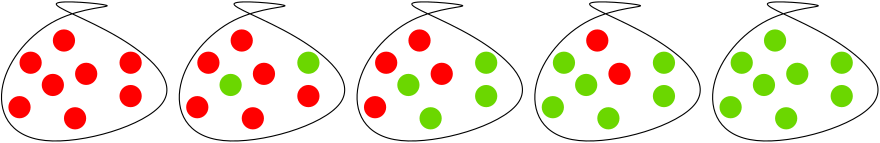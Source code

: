 <?xml version="1.0"?>
<!DOCTYPE ipe SYSTEM "ipe.dtd">
<ipe version="70218" creator="Ipe 7.2.28">
<info created="D:20251002185439" modified="D:20251002185439"/>
<ipestyle name="basic">
<symbol name="arrow/arc(spx)">
<path stroke="sym-stroke" fill="sym-stroke" pen="sym-pen">
0 0 m
-1 0.333 l
-1 -0.333 l
h
</path>
</symbol>
<symbol name="arrow/farc(spx)">
<path stroke="sym-stroke" fill="white" pen="sym-pen">
0 0 m
-1 0.333 l
-1 -0.333 l
h
</path>
</symbol>
<symbol name="arrow/ptarc(spx)">
<path stroke="sym-stroke" fill="sym-stroke" pen="sym-pen">
0 0 m
-1 0.333 l
-0.8 0 l
-1 -0.333 l
h
</path>
</symbol>
<symbol name="arrow/fptarc(spx)">
<path stroke="sym-stroke" fill="white" pen="sym-pen">
0 0 m
-1 0.333 l
-0.8 0 l
-1 -0.333 l
h
</path>
</symbol>
<symbol name="mark/circle(sx)" transformations="translations">
<path fill="sym-stroke">
0.6 0 0 0.6 0 0 e
0.4 0 0 0.4 0 0 e
</path>
</symbol>
<symbol name="mark/disk(sx)" transformations="translations">
<path fill="sym-stroke">
0.6 0 0 0.6 0 0 e
</path>
</symbol>
<symbol name="mark/fdisk(sfx)" transformations="translations">
<group>
<path fill="sym-fill">
0.5 0 0 0.5 0 0 e
</path>
<path fill="sym-stroke" fillrule="eofill">
0.6 0 0 0.6 0 0 e
0.4 0 0 0.4 0 0 e
</path>
</group>
</symbol>
<symbol name="mark/box(sx)" transformations="translations">
<path fill="sym-stroke" fillrule="eofill">
-0.6 -0.6 m
0.6 -0.6 l
0.6 0.6 l
-0.6 0.6 l
h
-0.4 -0.4 m
0.4 -0.4 l
0.4 0.4 l
-0.4 0.4 l
h
</path>
</symbol>
<symbol name="mark/square(sx)" transformations="translations">
<path fill="sym-stroke">
-0.6 -0.6 m
0.6 -0.6 l
0.6 0.6 l
-0.6 0.6 l
h
</path>
</symbol>
<symbol name="mark/fsquare(sfx)" transformations="translations">
<group>
<path fill="sym-fill">
-0.5 -0.5 m
0.5 -0.5 l
0.5 0.5 l
-0.5 0.5 l
h
</path>
<path fill="sym-stroke" fillrule="eofill">
-0.6 -0.6 m
0.6 -0.6 l
0.6 0.6 l
-0.6 0.6 l
h
-0.4 -0.4 m
0.4 -0.4 l
0.4 0.4 l
-0.4 0.4 l
h
</path>
</group>
</symbol>
<symbol name="mark/cross(sx)" transformations="translations">
<group>
<path fill="sym-stroke">
-0.43 -0.57 m
0.57 0.43 l
0.43 0.57 l
-0.57 -0.43 l
h
</path>
<path fill="sym-stroke">
-0.43 0.57 m
0.57 -0.43 l
0.43 -0.57 l
-0.57 0.43 l
h
</path>
</group>
</symbol>
<symbol name="arrow/fnormal(spx)">
<path stroke="sym-stroke" fill="white" pen="sym-pen">
0 0 m
-1 0.333 l
-1 -0.333 l
h
</path>
</symbol>
<symbol name="arrow/pointed(spx)">
<path stroke="sym-stroke" fill="sym-stroke" pen="sym-pen">
0 0 m
-1 0.333 l
-0.8 0 l
-1 -0.333 l
h
</path>
</symbol>
<symbol name="arrow/fpointed(spx)">
<path stroke="sym-stroke" fill="white" pen="sym-pen">
0 0 m
-1 0.333 l
-0.8 0 l
-1 -0.333 l
h
</path>
</symbol>
<symbol name="arrow/linear(spx)">
<path stroke="sym-stroke" pen="sym-pen">
-1 0.333 m
0 0 l
-1 -0.333 l
</path>
</symbol>
<symbol name="arrow/fdouble(spx)">
<path stroke="sym-stroke" fill="white" pen="sym-pen">
0 0 m
-1 0.333 l
-1 -0.333 l
h
-1 0 m
-2 0.333 l
-2 -0.333 l
h
</path>
</symbol>
<symbol name="arrow/double(spx)">
<path stroke="sym-stroke" fill="sym-stroke" pen="sym-pen">
0 0 m
-1 0.333 l
-1 -0.333 l
h
-1 0 m
-2 0.333 l
-2 -0.333 l
h
</path>
</symbol>
<symbol name="arrow/mid-normal(spx)">
<path stroke="sym-stroke" fill="sym-stroke" pen="sym-pen">
0.5 0 m
-0.5 0.333 l
-0.5 -0.333 l
h
</path>
</symbol>
<symbol name="arrow/mid-fnormal(spx)">
<path stroke="sym-stroke" fill="white" pen="sym-pen">
0.5 0 m
-0.5 0.333 l
-0.5 -0.333 l
h
</path>
</symbol>
<symbol name="arrow/mid-pointed(spx)">
<path stroke="sym-stroke" fill="sym-stroke" pen="sym-pen">
0.5 0 m
-0.5 0.333 l
-0.3 0 l
-0.5 -0.333 l
h
</path>
</symbol>
<symbol name="arrow/mid-fpointed(spx)">
<path stroke="sym-stroke" fill="white" pen="sym-pen">
0.5 0 m
-0.5 0.333 l
-0.3 0 l
-0.5 -0.333 l
h
</path>
</symbol>
<symbol name="arrow/mid-double(spx)">
<path stroke="sym-stroke" fill="sym-stroke" pen="sym-pen">
1 0 m
0 0.333 l
0 -0.333 l
h
0 0 m
-1 0.333 l
-1 -0.333 l
h
</path>
</symbol>
<symbol name="arrow/mid-fdouble(spx)">
<path stroke="sym-stroke" fill="white" pen="sym-pen">
1 0 m
0 0.333 l
0 -0.333 l
h
0 0 m
-1 0.333 l
-1 -0.333 l
h
</path>
</symbol>
<anglesize name="22.5 deg" value="22.5"/>
<anglesize name="30 deg" value="30"/>
<anglesize name="45 deg" value="45"/>
<anglesize name="60 deg" value="60"/>
<anglesize name="90 deg" value="90"/>
<arrowsize name="large" value="10"/>
<arrowsize name="small" value="5"/>
<arrowsize name="tiny" value="3"/>
<color name="blue" value="0 0 1"/>
<color name="brown" value="0.647 0.165 0.165"/>
<color name="darkblue" value="0 0 0.545"/>
<color name="darkcyan" value="0 0.545 0.545"/>
<color name="darkgray" value="0.663"/>
<color name="darkgreen" value="0 0.392 0"/>
<color name="darkmagenta" value="0.545 0 0.545"/>
<color name="darkorange" value="1 0.549 0"/>
<color name="darkred" value="0.545 0 0"/>
<color name="gold" value="1 0.843 0"/>
<color name="gray" value="0.745"/>
<color name="green" value="0 1 0"/>
<color name="lightblue" value="0.678 0.847 0.902"/>
<color name="lightcyan" value="0.878 1 1"/>
<color name="lightgray" value="0.827"/>
<color name="lightgreen" value="0.565 0.933 0.565"/>
<color name="lightyellow" value="1 1 0.878"/>
<color name="navy" value="0 0 0.502"/>
<color name="orange" value="1 0.647 0"/>
<color name="pink" value="1 0.753 0.796"/>
<color name="purple" value="0.627 0.125 0.941"/>
<color name="red" value="1 0 0"/>
<color name="seagreen" value="0.18 0.545 0.341"/>
<color name="turquoise" value="0.251 0.878 0.816"/>
<color name="violet" value="0.933 0.51 0.933"/>
<color name="yellow" value="1 1 0"/>
<dashstyle name="dash dot dotted" value="[4 2 1 2 1 2] 0"/>
<dashstyle name="dash dotted" value="[4 2 1 2] 0"/>
<dashstyle name="dashed" value="[4] 0"/>
<dashstyle name="dotted" value="[1 3] 0"/>
<gridsize name="10 pts (~3.5 mm)" value="10"/>
<gridsize name="14 pts (~5 mm)" value="14"/>
<gridsize name="16 pts (~6 mm)" value="16"/>
<gridsize name="20 pts (~7 mm)" value="20"/>
<gridsize name="28 pts (~10 mm)" value="28"/>
<gridsize name="32 pts (~12 mm)" value="32"/>
<gridsize name="4 pts" value="4"/>
<gridsize name="56 pts (~20 mm)" value="56"/>
<gridsize name="8 pts (~3 mm)" value="8"/>
<opacity name="10%" value="0.1"/>
<opacity name="30%" value="0.3"/>
<opacity name="50%" value="0.5"/>
<opacity name="75%" value="0.75"/>
<pen name="fat" value="1.2"/>
<pen name="heavier" value="0.8"/>
<pen name="ultrafat" value="2"/>
<symbolsize name="large" value="5"/>
<symbolsize name="small" value="2"/>
<symbolsize name="tiny" value="1.1"/>
<textsize name="Huge" value="\Huge"/>
<textsize name="LARGE" value="\LARGE"/>
<textsize name="Large" value="\Large"/>
<textsize name="footnote" value="\footnotesize"/>
<textsize name="huge" value="\huge"/>
<textsize name="large" value="\large"/>
<textsize name="script" value="\scriptsize"/>
<textsize name="small" value="\small"/>
<textsize name="tiny" value="\tiny"/>
<textstyle name="center" begin="\begin{center}" end="\end{center}"/>
<textstyle name="item" begin="\begin{itemize}\item{}" end="\end{itemize}"/>
<textstyle name="itemize" begin="\begin{itemize}" end="\end{itemize}"/>
<tiling name="falling" angle="-60" step="4" width="1"/>
<tiling name="rising" angle="30" step="4" width="1"/>
</ipestyle>
<page>
<layer name="alpha"/>
<view layers="alpha" active="alpha"/>
<path layer="alpha" stroke="black">
184 724
160 696
172 668
240 688
208 716
172 728
216 724 u
</path>
<path fill="1 0 0">
4 0 0 4 188 712 e
</path>
<path matrix="1 0 0 1 -12 -8" fill="1 0 0">
4 0 0 4 188 712 e
</path>
<path matrix="1 0 0 1 -16 -24" fill="1 0 0">
4 0 0 4 188 712 e
</path>
<path matrix="1 0 0 1 -4 -16" fill="1 0 0">
4 0 0 4 188 712 e
</path>
<path matrix="1 0 0 1 8 -12" fill="1 0 0">
4 0 0 4 188 712 e
</path>
<path matrix="1 0 0 1 24 -8" fill="1 0 0">
4 0 0 4 188 712 e
</path>
<path matrix="1 0 0 1 24 -20" fill="1 0 0">
4 0 0 4 188 712 e
</path>
<path matrix="1 0 0 1 4 -28" fill="1 0 0">
4 0 0 4 188 712 e
</path>
<path matrix="1 0 0 1 64 0" stroke="black">
184 724
160 696
172 668
240 688
208 716
172 728
216 724 u
</path>
<path matrix="1 0 0 1 64 0" fill="1 0 0">
4 0 0 4 188 712 e
</path>
<path matrix="1 0 0 1 52 -8" fill="1 0 0">
4 0 0 4 188 712 e
</path>
<path matrix="1 0 0 1 48 -24" fill="1 0 0">
4 0 0 4 188 712 e
</path>
<path matrix="1 0 0 1 60 -16" fill="0.42 0.843 0">
4 0 0 4 188 712 e
</path>
<path matrix="1 0 0 1 72 -12" fill="1 0 0">
4 0 0 4 188 712 e
</path>
<path matrix="1 0 0 1 88 -8" fill="0.42 0.843 0">
4 0 0 4 188 712 e
</path>
<path matrix="1 0 0 1 88 -20" fill="1 0 0">
4 0 0 4 188 712 e
</path>
<path matrix="1 0 0 1 68 -28" fill="1 0 0">
4 0 0 4 188 712 e
</path>
<path matrix="1 0 0 1 128 0" stroke="black">
184 724
160 696
172 668
240 688
208 716
172 728
216 724 u
</path>
<path matrix="1 0 0 1 128 0" fill="1 0 0">
4 0 0 4 188 712 e
</path>
<path matrix="1 0 0 1 116 -8" fill="1 0 0">
4 0 0 4 188 712 e
</path>
<path matrix="1 0 0 1 112 -24" fill="1 0 0">
4 0 0 4 188 712 e
</path>
<path matrix="1 0 0 1 124 -16" fill="0.42 0.843 0">
4 0 0 4 188 712 e
</path>
<path matrix="1 0 0 1 136 -12" fill="1 0 0">
4 0 0 4 188 712 e
</path>
<path matrix="1 0 0 1 152 -8" fill="0.42 0.843 0">
4 0 0 4 188 712 e
</path>
<path matrix="1 0 0 1 152 -20" fill="0.42 0.843 0">
4 0 0 4 188 712 e
</path>
<path matrix="1 0 0 1 132 -28" fill="0.42 0.843 0">
4 0 0 4 188 712 e
</path>
<path matrix="1 0 0 1 192 0" stroke="black">
184 724
160 696
172 668
240 688
208 716
172 728
216 724 u
</path>
<path matrix="1 0 0 1 192 0" fill="1 0 0">
4 0 0 4 188 712 e
</path>
<path matrix="1 0 0 1 180 -8" fill="0.42 0.843 0">
4 0 0 4 188 712 e
</path>
<path matrix="1 0 0 1 176 -24" fill="0.42 0.843 0">
4 0 0 4 188 712 e
</path>
<path matrix="1 0 0 1 188 -16" fill="0.42 0.843 0">
4 0 0 4 188 712 e
</path>
<path matrix="1 0 0 1 200 -12" fill="1 0 0">
4 0 0 4 188 712 e
</path>
<path matrix="1 0 0 1 216 -8" fill="0.42 0.843 0">
4 0 0 4 188 712 e
</path>
<path matrix="1 0 0 1 216 -20" fill="0.42 0.843 0">
4 0 0 4 188 712 e
</path>
<path matrix="1 0 0 1 196 -28" fill="0.42 0.843 0">
4 0 0 4 188 712 e
</path>
<path matrix="1 0 0 1 256 0" stroke="black">
184 724
160 696
172 668
240 688
208 716
172 728
216 724 u
</path>
<path matrix="1 0 0 1 256 0" fill="0.42 0.843 0">
4 0 0 4 188 712 e
</path>
<path matrix="1 0 0 1 244 -8" fill="0.42 0.843 0">
4 0 0 4 188 712 e
</path>
<path matrix="1 0 0 1 240 -24" fill="0.42 0.843 0">
4 0 0 4 188 712 e
</path>
<path matrix="1 0 0 1 252 -16" fill="0.42 0.843 0">
4 0 0 4 188 712 e
</path>
<path matrix="1 0 0 1 264 -12" fill="0.42 0.843 0">
4 0 0 4 188 712 e
</path>
<path matrix="1 0 0 1 280 -8" fill="0.42 0.843 0">
4 0 0 4 188 712 e
</path>
<path matrix="1 0 0 1 280 -20" fill="0.42 0.843 0">
4 0 0 4 188 712 e
</path>
<path matrix="1 0 0 1 260 -28" fill="0.42 0.843 0">
4 0 0 4 188 712 e
</path>
</page>
</ipe>
